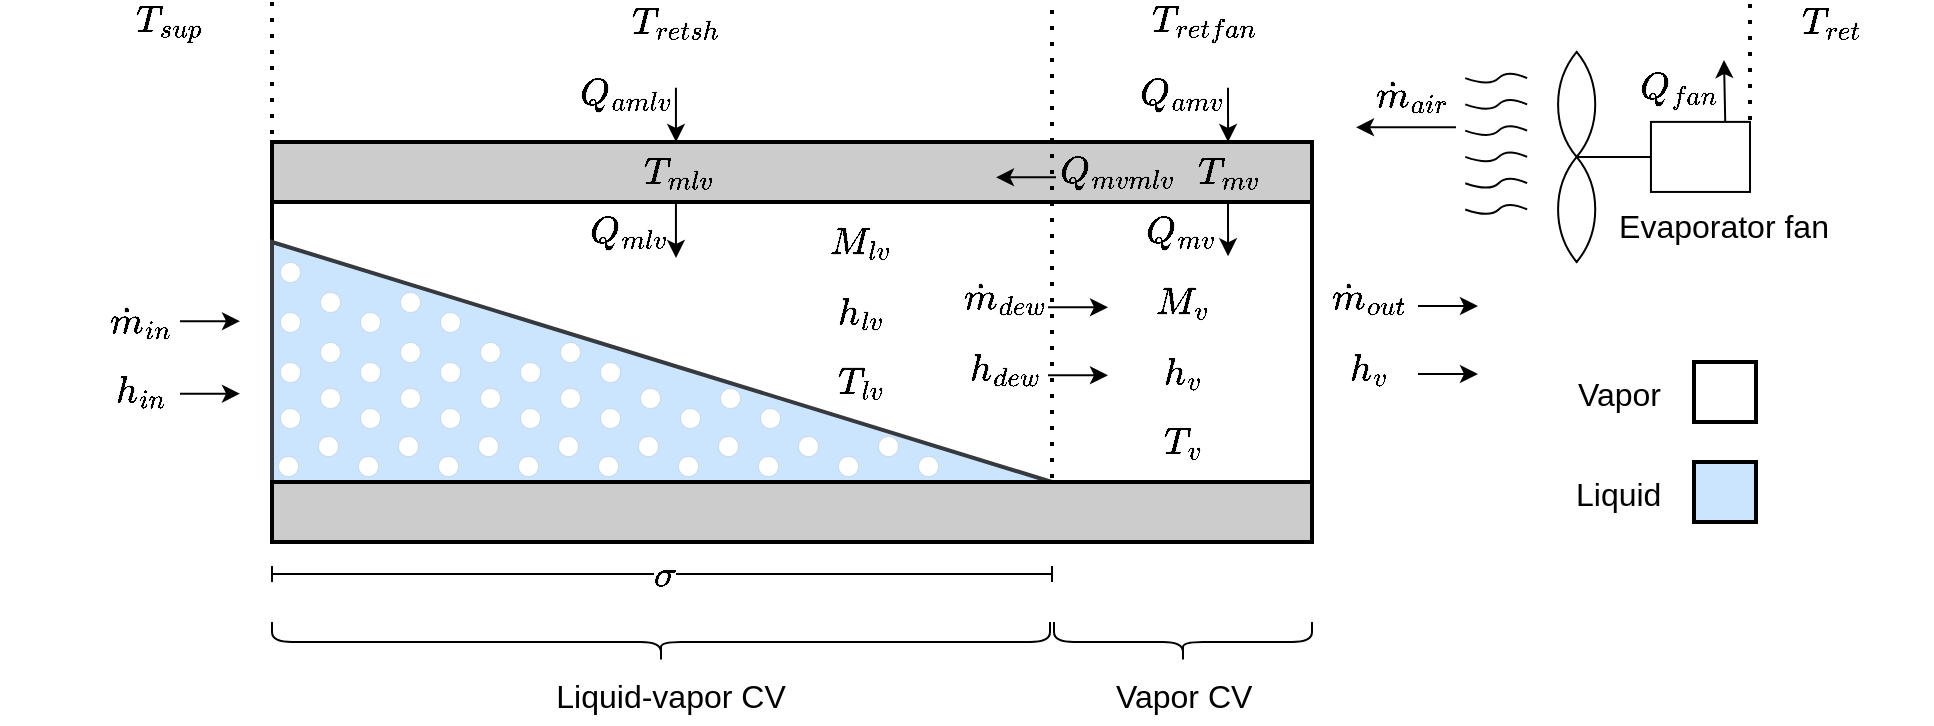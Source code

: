 <mxfile version="18.0.2" type="github">
  <diagram id="HV5IUnyf38F-UDLMWAZY" name="Page-1">
    <mxGraphModel dx="1732" dy="894" grid="1" gridSize="10" guides="1" tooltips="1" connect="1" arrows="1" fold="1" page="1" pageScale="1" pageWidth="827" pageHeight="1169" math="1" shadow="0">
      <root>
        <mxCell id="0" />
        <mxCell id="1" parent="0" />
        <mxCell id="5CEC3rfC49lvp4HKldiU-2" value="" style="rounded=0;whiteSpace=wrap;html=1;strokeWidth=2;" parent="1" vertex="1">
          <mxGeometry x="137" y="100" width="520" height="200" as="geometry" />
        </mxCell>
        <mxCell id="5CEC3rfC49lvp4HKldiU-14" value="" style="verticalLabelPosition=bottom;verticalAlign=top;html=1;shape=mxgraph.basic.orthogonal_triangle;strokeWidth=2;fillColor=#cce5ff;gradientDirection=south;strokeColor=#36393d;" parent="1" vertex="1">
          <mxGeometry x="137" y="150" width="390" height="120" as="geometry" />
        </mxCell>
        <mxCell id="5CEC3rfC49lvp4HKldiU-11" value="" style="ellipse;whiteSpace=wrap;html=1;aspect=fixed;strokeWidth=0;gradientDirection=south;" parent="1" vertex="1">
          <mxGeometry x="440" y="247" width="10" height="10" as="geometry" />
        </mxCell>
        <mxCell id="5CEC3rfC49lvp4HKldiU-12" value="" style="ellipse;whiteSpace=wrap;html=1;aspect=fixed;strokeWidth=0;gradientDirection=south;" parent="1" vertex="1">
          <mxGeometry x="460" y="257" width="10" height="10" as="geometry" />
        </mxCell>
        <mxCell id="5CEC3rfC49lvp4HKldiU-15" value="" style="ellipse;whiteSpace=wrap;html=1;aspect=fixed;strokeWidth=0;gradientDirection=south;" parent="1" vertex="1">
          <mxGeometry x="420" y="257" width="10" height="10" as="geometry" />
        </mxCell>
        <mxCell id="5CEC3rfC49lvp4HKldiU-16" value="" style="ellipse;whiteSpace=wrap;html=1;aspect=fixed;strokeWidth=0;gradientDirection=south;" parent="1" vertex="1">
          <mxGeometry x="400" y="247" width="10" height="10" as="geometry" />
        </mxCell>
        <mxCell id="5CEC3rfC49lvp4HKldiU-22" value="" style="ellipse;whiteSpace=wrap;html=1;aspect=fixed;strokeWidth=0;gradientDirection=south;" parent="1" vertex="1">
          <mxGeometry x="380" y="257" width="10" height="10" as="geometry" />
        </mxCell>
        <mxCell id="5CEC3rfC49lvp4HKldiU-23" value="" style="ellipse;whiteSpace=wrap;html=1;aspect=fixed;strokeWidth=0;gradientDirection=south;" parent="1" vertex="1">
          <mxGeometry x="320" y="247" width="10" height="10" as="geometry" />
        </mxCell>
        <mxCell id="5CEC3rfC49lvp4HKldiU-24" value="" style="ellipse;whiteSpace=wrap;html=1;aspect=fixed;strokeWidth=0;gradientDirection=south;" parent="1" vertex="1">
          <mxGeometry x="340" y="257" width="10" height="10" as="geometry" />
        </mxCell>
        <mxCell id="5CEC3rfC49lvp4HKldiU-25" value="" style="ellipse;whiteSpace=wrap;html=1;aspect=fixed;strokeWidth=0;gradientDirection=south;" parent="1" vertex="1">
          <mxGeometry x="360" y="247" width="10" height="10" as="geometry" />
        </mxCell>
        <mxCell id="5CEC3rfC49lvp4HKldiU-26" value="" style="ellipse;whiteSpace=wrap;html=1;aspect=fixed;strokeWidth=0;gradientDirection=south;" parent="1" vertex="1">
          <mxGeometry x="300" y="257" width="10" height="10" as="geometry" />
        </mxCell>
        <mxCell id="5CEC3rfC49lvp4HKldiU-27" value="" style="ellipse;whiteSpace=wrap;html=1;aspect=fixed;strokeWidth=0;gradientDirection=south;" parent="1" vertex="1">
          <mxGeometry x="280" y="247" width="10" height="10" as="geometry" />
        </mxCell>
        <mxCell id="5CEC3rfC49lvp4HKldiU-28" value="" style="ellipse;whiteSpace=wrap;html=1;aspect=fixed;strokeWidth=0;gradientDirection=south;" parent="1" vertex="1">
          <mxGeometry x="260" y="257" width="10" height="10" as="geometry" />
        </mxCell>
        <mxCell id="5CEC3rfC49lvp4HKldiU-29" value="" style="ellipse;whiteSpace=wrap;html=1;aspect=fixed;strokeWidth=0;gradientDirection=south;" parent="1" vertex="1">
          <mxGeometry x="200" y="247" width="10" height="10" as="geometry" />
        </mxCell>
        <mxCell id="5CEC3rfC49lvp4HKldiU-30" value="" style="ellipse;whiteSpace=wrap;html=1;aspect=fixed;strokeWidth=0;gradientDirection=south;" parent="1" vertex="1">
          <mxGeometry x="220" y="257" width="10" height="10" as="geometry" />
        </mxCell>
        <mxCell id="5CEC3rfC49lvp4HKldiU-31" value="" style="ellipse;whiteSpace=wrap;html=1;aspect=fixed;strokeWidth=0;gradientDirection=south;" parent="1" vertex="1">
          <mxGeometry x="240" y="247" width="10" height="10" as="geometry" />
        </mxCell>
        <mxCell id="5CEC3rfC49lvp4HKldiU-32" value="" style="ellipse;whiteSpace=wrap;html=1;aspect=fixed;strokeWidth=0;gradientDirection=south;" parent="1" vertex="1">
          <mxGeometry x="180" y="257" width="10" height="10" as="geometry" />
        </mxCell>
        <mxCell id="5CEC3rfC49lvp4HKldiU-33" value="" style="ellipse;whiteSpace=wrap;html=1;aspect=fixed;strokeWidth=0;gradientDirection=south;" parent="1" vertex="1">
          <mxGeometry x="160" y="247" width="10" height="10" as="geometry" />
        </mxCell>
        <mxCell id="5CEC3rfC49lvp4HKldiU-34" value="" style="ellipse;whiteSpace=wrap;html=1;aspect=fixed;strokeWidth=0;gradientDirection=south;" parent="1" vertex="1">
          <mxGeometry x="140" y="257" width="10" height="10" as="geometry" />
        </mxCell>
        <mxCell id="5CEC3rfC49lvp4HKldiU-113" value="" style="ellipse;whiteSpace=wrap;html=1;aspect=fixed;strokeWidth=0;gradientDirection=south;" parent="1" vertex="1">
          <mxGeometry x="381" y="233" width="10" height="10" as="geometry" />
        </mxCell>
        <mxCell id="5CEC3rfC49lvp4HKldiU-114" value="" style="ellipse;whiteSpace=wrap;html=1;aspect=fixed;strokeWidth=0;gradientDirection=south;" parent="1" vertex="1">
          <mxGeometry x="321" y="223" width="10" height="10" as="geometry" />
        </mxCell>
        <mxCell id="5CEC3rfC49lvp4HKldiU-115" value="" style="ellipse;whiteSpace=wrap;html=1;aspect=fixed;strokeWidth=0;gradientDirection=south;" parent="1" vertex="1">
          <mxGeometry x="341" y="233" width="10" height="10" as="geometry" />
        </mxCell>
        <mxCell id="5CEC3rfC49lvp4HKldiU-116" value="" style="ellipse;whiteSpace=wrap;html=1;aspect=fixed;strokeWidth=0;gradientDirection=south;" parent="1" vertex="1">
          <mxGeometry x="361" y="223" width="10" height="10" as="geometry" />
        </mxCell>
        <mxCell id="5CEC3rfC49lvp4HKldiU-117" value="" style="ellipse;whiteSpace=wrap;html=1;aspect=fixed;strokeWidth=0;gradientDirection=south;" parent="1" vertex="1">
          <mxGeometry x="301" y="233" width="10" height="10" as="geometry" />
        </mxCell>
        <mxCell id="5CEC3rfC49lvp4HKldiU-118" value="" style="ellipse;whiteSpace=wrap;html=1;aspect=fixed;strokeWidth=0;gradientDirection=south;" parent="1" vertex="1">
          <mxGeometry x="281" y="223" width="10" height="10" as="geometry" />
        </mxCell>
        <mxCell id="5CEC3rfC49lvp4HKldiU-119" value="" style="ellipse;whiteSpace=wrap;html=1;aspect=fixed;strokeWidth=0;gradientDirection=south;" parent="1" vertex="1">
          <mxGeometry x="261" y="233" width="10" height="10" as="geometry" />
        </mxCell>
        <mxCell id="5CEC3rfC49lvp4HKldiU-120" value="" style="ellipse;whiteSpace=wrap;html=1;aspect=fixed;strokeWidth=0;gradientDirection=south;" parent="1" vertex="1">
          <mxGeometry x="201" y="223" width="10" height="10" as="geometry" />
        </mxCell>
        <mxCell id="5CEC3rfC49lvp4HKldiU-121" value="" style="ellipse;whiteSpace=wrap;html=1;aspect=fixed;strokeWidth=0;gradientDirection=south;" parent="1" vertex="1">
          <mxGeometry x="221" y="233" width="10" height="10" as="geometry" />
        </mxCell>
        <mxCell id="5CEC3rfC49lvp4HKldiU-122" value="" style="ellipse;whiteSpace=wrap;html=1;aspect=fixed;strokeWidth=0;gradientDirection=south;" parent="1" vertex="1">
          <mxGeometry x="241" y="223" width="10" height="10" as="geometry" />
        </mxCell>
        <mxCell id="5CEC3rfC49lvp4HKldiU-123" value="" style="ellipse;whiteSpace=wrap;html=1;aspect=fixed;strokeWidth=0;gradientDirection=south;" parent="1" vertex="1">
          <mxGeometry x="181" y="233" width="10" height="10" as="geometry" />
        </mxCell>
        <mxCell id="5CEC3rfC49lvp4HKldiU-124" value="" style="ellipse;whiteSpace=wrap;html=1;aspect=fixed;strokeWidth=0;gradientDirection=south;" parent="1" vertex="1">
          <mxGeometry x="161" y="223" width="10" height="10" as="geometry" />
        </mxCell>
        <mxCell id="5CEC3rfC49lvp4HKldiU-125" value="" style="ellipse;whiteSpace=wrap;html=1;aspect=fixed;strokeWidth=0;gradientDirection=south;" parent="1" vertex="1">
          <mxGeometry x="141" y="233" width="10" height="10" as="geometry" />
        </mxCell>
        <mxCell id="5CEC3rfC49lvp4HKldiU-134" value="" style="ellipse;whiteSpace=wrap;html=1;aspect=fixed;strokeWidth=0;gradientDirection=south;" parent="1" vertex="1">
          <mxGeometry x="301" y="210" width="10" height="10" as="geometry" />
        </mxCell>
        <mxCell id="5CEC3rfC49lvp4HKldiU-135" value="" style="ellipse;whiteSpace=wrap;html=1;aspect=fixed;strokeWidth=0;gradientDirection=south;" parent="1" vertex="1">
          <mxGeometry x="281" y="200" width="10" height="10" as="geometry" />
        </mxCell>
        <mxCell id="5CEC3rfC49lvp4HKldiU-136" value="" style="ellipse;whiteSpace=wrap;html=1;aspect=fixed;strokeWidth=0;gradientDirection=south;" parent="1" vertex="1">
          <mxGeometry x="261" y="210" width="10" height="10" as="geometry" />
        </mxCell>
        <mxCell id="5CEC3rfC49lvp4HKldiU-137" value="" style="ellipse;whiteSpace=wrap;html=1;aspect=fixed;strokeWidth=0;gradientDirection=south;" parent="1" vertex="1">
          <mxGeometry x="201" y="200" width="10" height="10" as="geometry" />
        </mxCell>
        <mxCell id="5CEC3rfC49lvp4HKldiU-138" value="" style="ellipse;whiteSpace=wrap;html=1;aspect=fixed;strokeWidth=0;gradientDirection=south;" parent="1" vertex="1">
          <mxGeometry x="221" y="210" width="10" height="10" as="geometry" />
        </mxCell>
        <mxCell id="5CEC3rfC49lvp4HKldiU-139" value="" style="ellipse;whiteSpace=wrap;html=1;aspect=fixed;strokeWidth=0;gradientDirection=south;" parent="1" vertex="1">
          <mxGeometry x="241" y="200" width="10" height="10" as="geometry" />
        </mxCell>
        <mxCell id="5CEC3rfC49lvp4HKldiU-140" value="" style="ellipse;whiteSpace=wrap;html=1;aspect=fixed;strokeWidth=0;gradientDirection=south;" parent="1" vertex="1">
          <mxGeometry x="181" y="210" width="10" height="10" as="geometry" />
        </mxCell>
        <mxCell id="5CEC3rfC49lvp4HKldiU-141" value="" style="ellipse;whiteSpace=wrap;html=1;aspect=fixed;strokeWidth=0;gradientDirection=south;" parent="1" vertex="1">
          <mxGeometry x="161" y="200" width="10" height="10" as="geometry" />
        </mxCell>
        <mxCell id="5CEC3rfC49lvp4HKldiU-142" value="" style="ellipse;whiteSpace=wrap;html=1;aspect=fixed;strokeWidth=0;gradientDirection=south;" parent="1" vertex="1">
          <mxGeometry x="141" y="210" width="10" height="10" as="geometry" />
        </mxCell>
        <mxCell id="5CEC3rfC49lvp4HKldiU-154" value="" style="ellipse;whiteSpace=wrap;html=1;aspect=fixed;strokeWidth=0;gradientDirection=south;" parent="1" vertex="1">
          <mxGeometry x="201" y="175" width="10" height="10" as="geometry" />
        </mxCell>
        <mxCell id="5CEC3rfC49lvp4HKldiU-155" value="" style="ellipse;whiteSpace=wrap;html=1;aspect=fixed;strokeWidth=0;gradientDirection=south;" parent="1" vertex="1">
          <mxGeometry x="221" y="185" width="10" height="10" as="geometry" />
        </mxCell>
        <mxCell id="5CEC3rfC49lvp4HKldiU-157" value="" style="ellipse;whiteSpace=wrap;html=1;aspect=fixed;strokeWidth=0;gradientDirection=south;" parent="1" vertex="1">
          <mxGeometry x="181" y="185" width="10" height="10" as="geometry" />
        </mxCell>
        <mxCell id="5CEC3rfC49lvp4HKldiU-158" value="" style="ellipse;whiteSpace=wrap;html=1;aspect=fixed;strokeWidth=0;gradientDirection=south;" parent="1" vertex="1">
          <mxGeometry x="161" y="175" width="10" height="10" as="geometry" />
        </mxCell>
        <mxCell id="5CEC3rfC49lvp4HKldiU-159" value="" style="ellipse;whiteSpace=wrap;html=1;aspect=fixed;strokeWidth=0;gradientDirection=south;" parent="1" vertex="1">
          <mxGeometry x="141" y="185" width="10" height="10" as="geometry" />
        </mxCell>
        <mxCell id="5CEC3rfC49lvp4HKldiU-177" value="" style="rounded=0;whiteSpace=wrap;html=1;fillColor=#CCCCCC;strokeColor=#000000;gradientDirection=south;strokeWidth=2;" parent="1" vertex="1">
          <mxGeometry x="137" y="100" width="520" height="30" as="geometry" />
        </mxCell>
        <mxCell id="5CEC3rfC49lvp4HKldiU-176" value="" style="ellipse;whiteSpace=wrap;html=1;aspect=fixed;strokeWidth=0;gradientDirection=south;" parent="1" vertex="1">
          <mxGeometry x="141" y="160" width="10" height="10" as="geometry" />
        </mxCell>
        <mxCell id="5CEC3rfC49lvp4HKldiU-181" value="&lt;div style=&quot;font-size: 16px&quot;&gt;&lt;font style=&quot;font-size: 16px&quot;&gt;$$\dot{m}_{in} $$&lt;/font&gt;&lt;/div&gt;&lt;div style=&quot;font-size: 16px&quot;&gt;&lt;div&gt;&lt;font style=&quot;font-size: 16px&quot;&gt;$$h_{in} $$&lt;/font&gt;&lt;/div&gt;&lt;/div&gt;" style="text;html=1;align=center;verticalAlign=middle;resizable=0;points=[];autosize=1;strokeColor=none;fillColor=none;fontSize=14;fontFamily=Helvetica;" parent="1" vertex="1">
          <mxGeometry x="1" y="187" width="140" height="40" as="geometry" />
        </mxCell>
        <mxCell id="5CEC3rfC49lvp4HKldiU-183" value="" style="endArrow=classic;html=1;rounded=0;fontFamily=Helvetica;fontSize=14;" parent="1" edge="1">
          <mxGeometry width="50" height="50" relative="1" as="geometry">
            <mxPoint x="91" y="189.58" as="sourcePoint" />
            <mxPoint x="121" y="189.58" as="targetPoint" />
          </mxGeometry>
        </mxCell>
        <mxCell id="5CEC3rfC49lvp4HKldiU-186" value="" style="endArrow=classic;html=1;rounded=0;fontFamily=Helvetica;fontSize=14;" parent="1" edge="1">
          <mxGeometry width="50" height="50" relative="1" as="geometry">
            <mxPoint x="91" y="225.83" as="sourcePoint" />
            <mxPoint x="121.0" y="225.83" as="targetPoint" />
          </mxGeometry>
        </mxCell>
        <mxCell id="5CEC3rfC49lvp4HKldiU-6" value="" style="endArrow=none;dashed=1;html=1;dashPattern=1 3;strokeWidth=2;rounded=0;exitX=0.75;exitY=1;exitDx=0;exitDy=0;" parent="1" source="5CEC3rfC49lvp4HKldiU-4" edge="1">
          <mxGeometry width="50" height="50" relative="1" as="geometry">
            <mxPoint x="647" y="400" as="sourcePoint" />
            <mxPoint x="527" y="30" as="targetPoint" />
          </mxGeometry>
        </mxCell>
        <mxCell id="5CEC3rfC49lvp4HKldiU-188" value="" style="endArrow=baseDash;startArrow=baseDash;html=1;rounded=0;fontFamily=Helvetica;fontSize=12;strokeWidth=1;startFill=0;endFill=0;" parent="1" edge="1">
          <mxGeometry width="50" height="50" relative="1" as="geometry">
            <mxPoint x="137" y="316" as="sourcePoint" />
            <mxPoint x="527" y="316" as="targetPoint" />
          </mxGeometry>
        </mxCell>
        <mxCell id="5CEC3rfC49lvp4HKldiU-189" value="&lt;div style=&quot;font-size: 16px;&quot;&gt;$$\sigma$$&lt;/div&gt;" style="edgeLabel;html=1;align=center;verticalAlign=middle;resizable=0;points=[];fontSize=16;fontFamily=Helvetica;" parent="5CEC3rfC49lvp4HKldiU-188" vertex="1" connectable="0">
          <mxGeometry x="-0.14" y="-4" relative="1" as="geometry">
            <mxPoint x="28" y="-4" as="offset" />
          </mxGeometry>
        </mxCell>
        <mxCell id="5CEC3rfC49lvp4HKldiU-190" value="Liquid-vapor CV" style="text;html=1;align=center;verticalAlign=middle;resizable=0;points=[];autosize=1;strokeColor=none;fillColor=none;fontSize=16;fontFamily=Helvetica;" parent="1" vertex="1">
          <mxGeometry x="271" y="367" width="130" height="20" as="geometry" />
        </mxCell>
        <mxCell id="5CEC3rfC49lvp4HKldiU-191" value="" style="endArrow=classic;html=1;rounded=0;fontFamily=Helvetica;fontSize=14;" parent="1" edge="1">
          <mxGeometry width="50" height="50" relative="1" as="geometry">
            <mxPoint x="127" y="199.58" as="sourcePoint" />
            <mxPoint x="127.0" y="199.58" as="targetPoint" />
          </mxGeometry>
        </mxCell>
        <mxCell id="5CEC3rfC49lvp4HKldiU-192" value="Vapor CV" style="text;whiteSpace=wrap;html=1;fontSize=16;fontFamily=Helvetica;" parent="1" vertex="1">
          <mxGeometry x="557" y="361" width="140" height="30" as="geometry" />
        </mxCell>
        <mxCell id="5CEC3rfC49lvp4HKldiU-195" value="" style="shape=curlyBracket;whiteSpace=wrap;html=1;rounded=1;fontFamily=Helvetica;fontSize=16;strokeColor=#000000;strokeWidth=1;fillColor=#000000;gradientColor=none;gradientDirection=south;direction=north;size=0.5;" parent="1" vertex="1">
          <mxGeometry x="528" y="340" width="129" height="20" as="geometry" />
        </mxCell>
        <mxCell id="5CEC3rfC49lvp4HKldiU-205" value="&lt;div style=&quot;font-size: 16px&quot;&gt;&lt;font style=&quot;font-size: 16px&quot;&gt;$$\dot{m}_{out} $$&lt;/font&gt;&lt;/div&gt;&lt;div style=&quot;font-size: 16px&quot;&gt;&lt;div&gt;&lt;font style=&quot;font-size: 16px&quot;&gt;$$h_{v} $$&lt;/font&gt;&lt;/div&gt;&lt;div&gt;&lt;font style=&quot;font-size: 16px&quot;&gt;&lt;br&gt;&lt;/font&gt;&lt;br&gt;&lt;/div&gt;&lt;/div&gt;" style="text;html=1;align=center;verticalAlign=middle;resizable=0;points=[];autosize=1;strokeColor=none;fillColor=none;fontSize=14;fontFamily=Helvetica;" parent="1" vertex="1">
          <mxGeometry x="610" y="180" width="150" height="70" as="geometry" />
        </mxCell>
        <mxCell id="5CEC3rfC49lvp4HKldiU-207" value="$$T_{mlv}$$" style="text;html=1;align=center;verticalAlign=middle;resizable=0;points=[];autosize=1;fontSize=16;fontFamily=Helvetica;fontColor=#000000;" parent="1" vertex="1">
          <mxGeometry x="285" y="105" width="110" height="20" as="geometry" />
        </mxCell>
        <mxCell id="5CEC3rfC49lvp4HKldiU-209" value="&lt;div&gt;$$T_{mv}$$&lt;/div&gt;" style="text;html=1;align=center;verticalAlign=middle;resizable=0;points=[];autosize=1;fontSize=16;fontFamily=Helvetica;fontColor=#000000;" parent="1" vertex="1">
          <mxGeometry x="565" y="105" width="100" height="20" as="geometry" />
        </mxCell>
        <mxCell id="5CEC3rfC49lvp4HKldiU-211" value="$$Q_{mvmlv} $$ " style="text;html=1;align=center;verticalAlign=middle;resizable=0;points=[];autosize=1;strokeColor=none;fillColor=none;fontSize=16;fontFamily=Helvetica;fontColor=#000000;" parent="1" vertex="1">
          <mxGeometry x="494" y="105" width="130" height="20" as="geometry" />
        </mxCell>
        <mxCell id="5CEC3rfC49lvp4HKldiU-212" value="" style="endArrow=classic;html=1;rounded=0;fontFamily=Helvetica;fontSize=14;" parent="1" edge="1">
          <mxGeometry width="50" height="50" relative="1" as="geometry">
            <mxPoint x="529.0" y="117.66" as="sourcePoint" />
            <mxPoint x="499" y="117.66" as="targetPoint" />
          </mxGeometry>
        </mxCell>
        <mxCell id="5CEC3rfC49lvp4HKldiU-213" value="&lt;div&gt;$$T_{retfan}$$&lt;/div&gt;" style="text;html=1;align=center;verticalAlign=middle;resizable=0;points=[];autosize=1;fontSize=16;fontFamily=Helvetica;fontColor=#000000;" parent="1" vertex="1">
          <mxGeometry x="543" y="30" width="120" height="20" as="geometry" />
        </mxCell>
        <mxCell id="5CEC3rfC49lvp4HKldiU-217" value="&lt;div&gt;$$T_{retsh}$$&lt;/div&gt;" style="text;html=1;align=center;verticalAlign=middle;resizable=0;points=[];autosize=1;fontSize=16;fontFamily=Helvetica;fontColor=#000000;" parent="1" vertex="1">
          <mxGeometry x="279" y="30" width="120" height="20" as="geometry" />
        </mxCell>
        <mxCell id="5CEC3rfC49lvp4HKldiU-219" value="$$Q_{amv} $$ " style="text;html=1;align=center;verticalAlign=middle;resizable=0;points=[];autosize=1;strokeColor=none;fillColor=none;fontSize=16;fontFamily=Helvetica;fontColor=#000000;" parent="1" vertex="1">
          <mxGeometry x="532" y="66" width="120" height="20" as="geometry" />
        </mxCell>
        <mxCell id="5CEC3rfC49lvp4HKldiU-223" value="" style="endArrow=classic;html=1;rounded=0;fontFamily=Helvetica;fontSize=14;exitX=0.508;exitY=1.142;exitDx=0;exitDy=0;exitPerimeter=0;" parent="1" edge="1">
          <mxGeometry width="50" height="50" relative="1" as="geometry">
            <mxPoint x="615" y="72.84" as="sourcePoint" />
            <mxPoint x="615.04" y="100" as="targetPoint" />
          </mxGeometry>
        </mxCell>
        <mxCell id="5CEC3rfC49lvp4HKldiU-229" value="$$Q_{mv} $$ " style="text;html=1;align=center;verticalAlign=middle;resizable=0;points=[];autosize=1;strokeColor=none;fillColor=none;fontSize=16;fontFamily=Helvetica;fontColor=#000000;" parent="1" vertex="1">
          <mxGeometry x="536" y="135" width="110" height="20" as="geometry" />
        </mxCell>
        <mxCell id="5CEC3rfC49lvp4HKldiU-230" value="" style="endArrow=classic;html=1;rounded=0;fontFamily=Helvetica;fontSize=14;exitX=0.508;exitY=1.142;exitDx=0;exitDy=0;exitPerimeter=0;" parent="1" edge="1">
          <mxGeometry width="50" height="50" relative="1" as="geometry">
            <mxPoint x="615" y="130.0" as="sourcePoint" />
            <mxPoint x="615.04" y="157.16" as="targetPoint" />
          </mxGeometry>
        </mxCell>
        <mxCell id="5CEC3rfC49lvp4HKldiU-231" value="$$Q_{amlv} $$ " style="text;html=1;align=center;verticalAlign=middle;resizable=0;points=[];autosize=1;strokeColor=none;fillColor=none;fontSize=16;fontFamily=Helvetica;fontColor=#000000;" parent="1" vertex="1">
          <mxGeometry x="254" y="66" width="120" height="20" as="geometry" />
        </mxCell>
        <mxCell id="5CEC3rfC49lvp4HKldiU-232" value="" style="endArrow=classic;html=1;rounded=0;fontFamily=Helvetica;fontSize=14;exitX=0.508;exitY=1.142;exitDx=0;exitDy=0;exitPerimeter=0;" parent="1" edge="1">
          <mxGeometry width="50" height="50" relative="1" as="geometry">
            <mxPoint x="338.96" y="72.84" as="sourcePoint" />
            <mxPoint x="339" y="100" as="targetPoint" />
          </mxGeometry>
        </mxCell>
        <mxCell id="5CEC3rfC49lvp4HKldiU-233" value="$$Q_{mlv} $$ " style="text;html=1;align=center;verticalAlign=middle;resizable=0;points=[];autosize=1;strokeColor=none;fillColor=none;fontSize=16;fontFamily=Helvetica;fontColor=#000000;" parent="1" vertex="1">
          <mxGeometry x="260" y="135" width="110" height="20" as="geometry" />
        </mxCell>
        <mxCell id="5CEC3rfC49lvp4HKldiU-234" value="" style="endArrow=classic;html=1;rounded=0;fontFamily=Helvetica;fontSize=14;exitX=0.508;exitY=1.142;exitDx=0;exitDy=0;exitPerimeter=0;" parent="1" edge="1">
          <mxGeometry width="50" height="50" relative="1" as="geometry">
            <mxPoint x="338.96" y="130.84" as="sourcePoint" />
            <mxPoint x="339" y="158" as="targetPoint" />
          </mxGeometry>
        </mxCell>
        <mxCell id="5CEC3rfC49lvp4HKldiU-237" value="&lt;div style=&quot;font-size: 16px&quot;&gt;&lt;font style=&quot;font-size: 16px&quot;&gt;$$\dot{m}_{dew} $$&lt;/font&gt;&lt;/div&gt;&lt;div style=&quot;font-size: 16px&quot;&gt;&lt;div&gt;&lt;font style=&quot;font-size: 16px&quot;&gt;$$h_{dew} $$&lt;/font&gt;&lt;/div&gt;&lt;div&gt;&lt;font style=&quot;font-size: 16px&quot;&gt;&lt;br&gt;&lt;/font&gt;&lt;br&gt;&lt;/div&gt;&lt;/div&gt;" style="text;html=1;align=center;verticalAlign=middle;resizable=0;points=[];autosize=1;strokeColor=none;fillColor=none;fontSize=14;fontFamily=Helvetica;" parent="1" vertex="1">
          <mxGeometry x="423" y="180" width="160" height="70" as="geometry" />
        </mxCell>
        <mxCell id="5CEC3rfC49lvp4HKldiU-238" value="&lt;div&gt;$$M_{lv}$$&lt;/div&gt;&lt;div&gt;$$h_{lv}$$&lt;/div&gt;&lt;div&gt;$$T_{lv}$$&lt;/div&gt;" style="text;html=1;align=center;verticalAlign=middle;resizable=0;points=[];autosize=1;fontSize=16;fontFamily=Helvetica;fontColor=#000000;" parent="1" vertex="1">
          <mxGeometry x="381" y="155" width="100" height="60" as="geometry" />
        </mxCell>
        <mxCell id="5CEC3rfC49lvp4HKldiU-239" value="&lt;div&gt;$$M_{v}$$&lt;/div&gt;&lt;div&gt;$$h_{v}$$&lt;/div&gt;&lt;div&gt;$$T_{v}$$&lt;/div&gt;" style="text;html=1;align=center;verticalAlign=middle;resizable=0;points=[];autosize=1;fontSize=16;fontFamily=Helvetica;fontColor=#000000;" parent="1" vertex="1">
          <mxGeometry x="547" y="185" width="90" height="60" as="geometry" />
        </mxCell>
        <mxCell id="5CEC3rfC49lvp4HKldiU-240" value="" style="rounded=0;whiteSpace=wrap;html=1;fillColor=#CCE5FF;strokeColor=#000000;gradientDirection=south;strokeWidth=2;" parent="1" vertex="1">
          <mxGeometry x="848" y="260" width="31" height="30" as="geometry" />
        </mxCell>
        <mxCell id="5CEC3rfC49lvp4HKldiU-242" value="" style="rounded=0;whiteSpace=wrap;html=1;fillColor=#FFFFFF;strokeColor=#000000;gradientDirection=south;strokeWidth=2;" parent="1" vertex="1">
          <mxGeometry x="848" y="210" width="31" height="30" as="geometry" />
        </mxCell>
        <mxCell id="5CEC3rfC49lvp4HKldiU-244" value="Vapor" style="text;whiteSpace=wrap;html=1;fontSize=16;fontFamily=Helvetica;" parent="1" vertex="1">
          <mxGeometry x="788" y="210" width="49" height="30" as="geometry" />
        </mxCell>
        <mxCell id="5CEC3rfC49lvp4HKldiU-245" value="Liquid" style="text;whiteSpace=wrap;html=1;fontSize=16;fontFamily=Helvetica;" parent="1" vertex="1">
          <mxGeometry x="787" y="260" width="50" height="30" as="geometry" />
        </mxCell>
        <mxCell id="5CEC3rfC49lvp4HKldiU-4" value="" style="rounded=0;whiteSpace=wrap;html=1;fillColor=#CCCCCC;strokeColor=#000000;gradientDirection=south;strokeWidth=2;" parent="1" vertex="1">
          <mxGeometry x="137" y="270" width="520" height="30" as="geometry" />
        </mxCell>
        <mxCell id="5CEC3rfC49lvp4HKldiU-194" value="" style="shape=curlyBracket;whiteSpace=wrap;html=1;rounded=1;fontFamily=Helvetica;fontSize=16;strokeColor=#000000;strokeWidth=1;fillColor=#000000;gradientColor=none;gradientDirection=south;direction=north;size=0.5;" parent="1" vertex="1">
          <mxGeometry x="137" y="340" width="389" height="20" as="geometry" />
        </mxCell>
        <mxCell id="YIZ8vSinqz5e-7mkU95c-2" value="" style="group" parent="1" vertex="1" connectable="0">
          <mxGeometry x="525.0" y="182.66" width="30" height="34" as="geometry" />
        </mxCell>
        <mxCell id="5CEC3rfC49lvp4HKldiU-235" value="" style="endArrow=classic;html=1;rounded=0;fontFamily=Helvetica;fontSize=14;" parent="YIZ8vSinqz5e-7mkU95c-2" edge="1">
          <mxGeometry width="50" height="50" relative="1" as="geometry">
            <mxPoint as="sourcePoint" />
            <mxPoint x="30" as="targetPoint" />
          </mxGeometry>
        </mxCell>
        <mxCell id="5CEC3rfC49lvp4HKldiU-236" value="" style="endArrow=classic;html=1;rounded=0;fontFamily=Helvetica;fontSize=14;" parent="YIZ8vSinqz5e-7mkU95c-2" edge="1">
          <mxGeometry width="50" height="50" relative="1" as="geometry">
            <mxPoint y="34" as="sourcePoint" />
            <mxPoint x="30" y="34" as="targetPoint" />
          </mxGeometry>
        </mxCell>
        <mxCell id="YIZ8vSinqz5e-7mkU95c-3" value="" style="group" parent="1" vertex="1" connectable="0">
          <mxGeometry x="710.0" y="182.0" width="30" height="34" as="geometry" />
        </mxCell>
        <mxCell id="YIZ8vSinqz5e-7mkU95c-4" value="" style="endArrow=classic;html=1;rounded=0;fontFamily=Helvetica;fontSize=14;" parent="YIZ8vSinqz5e-7mkU95c-3" edge="1">
          <mxGeometry width="50" height="50" relative="1" as="geometry">
            <mxPoint as="sourcePoint" />
            <mxPoint x="30" as="targetPoint" />
          </mxGeometry>
        </mxCell>
        <mxCell id="YIZ8vSinqz5e-7mkU95c-5" value="" style="endArrow=classic;html=1;rounded=0;fontFamily=Helvetica;fontSize=14;" parent="YIZ8vSinqz5e-7mkU95c-3" edge="1">
          <mxGeometry width="50" height="50" relative="1" as="geometry">
            <mxPoint y="34" as="sourcePoint" />
            <mxPoint x="30" y="34" as="targetPoint" />
          </mxGeometry>
        </mxCell>
        <mxCell id="YIZ8vSinqz5e-7mkU95c-8" value="" style="endArrow=none;dashed=1;html=1;dashPattern=1 3;strokeWidth=2;rounded=0;entryX=0;entryY=0;entryDx=0;entryDy=0;" parent="1" target="5CEC3rfC49lvp4HKldiU-177" edge="1">
          <mxGeometry width="50" height="50" relative="1" as="geometry">
            <mxPoint x="137" y="30" as="sourcePoint" />
            <mxPoint x="117" y="100" as="targetPoint" />
          </mxGeometry>
        </mxCell>
        <mxCell id="YIZ8vSinqz5e-7mkU95c-10" value="&lt;div&gt;$$T_{sup}$$&lt;/div&gt;" style="text;html=1;align=center;verticalAlign=middle;resizable=0;points=[];autosize=1;fontSize=16;fontFamily=Helvetica;fontColor=#000000;" parent="1" vertex="1">
          <mxGeometry x="30" y="30" width="110" height="20" as="geometry" />
        </mxCell>
        <mxCell id="YIZ8vSinqz5e-7mkU95c-11" value="&lt;div&gt;$$T_{ret}$$&lt;/div&gt;" style="text;html=1;align=center;verticalAlign=middle;resizable=0;points=[];autosize=1;fontSize=16;fontFamily=Helvetica;fontColor=#000000;" parent="1" vertex="1">
          <mxGeometry x="867" y="30" width="100" height="20" as="geometry" />
        </mxCell>
        <mxCell id="YIZ8vSinqz5e-7mkU95c-12" value="" style="group" parent="1" vertex="1" connectable="0">
          <mxGeometry x="637" y="54.927" width="279" height="105.069" as="geometry" />
        </mxCell>
        <mxCell id="5CEC3rfC49lvp4HKldiU-214" value="" style="endArrow=classic;html=1;rounded=0;fontFamily=Helvetica;fontSize=14;" parent="YIZ8vSinqz5e-7mkU95c-12" edge="1">
          <mxGeometry width="50" height="50" relative="1" as="geometry">
            <mxPoint x="92" y="37.733" as="sourcePoint" />
            <mxPoint x="42" y="37.733" as="targetPoint" />
          </mxGeometry>
        </mxCell>
        <mxCell id="5CEC3rfC49lvp4HKldiU-216" value="&lt;div&gt;&lt;font style=&quot;font-size: 16px&quot;&gt;$$\dot{m}_{air} $$&lt;/font&gt;&lt;/div&gt;" style="text;html=1;align=center;verticalAlign=middle;resizable=0;points=[];autosize=1;strokeColor=none;fillColor=none;fontSize=14;fontFamily=Helvetica;" parent="YIZ8vSinqz5e-7mkU95c-12" vertex="1">
          <mxGeometry y="11.733" width="140" height="20" as="geometry" />
        </mxCell>
        <mxCell id="5CEC3rfC49lvp4HKldiU-270" value="" style="group" parent="YIZ8vSinqz5e-7mkU95c-12" vertex="1" connectable="0">
          <mxGeometry x="109" width="170" height="105.069" as="geometry" />
        </mxCell>
        <mxCell id="5CEC3rfC49lvp4HKldiU-247" value="" style="whiteSpace=wrap;html=1;shape=mxgraph.basic.pointed_oval;" parent="5CEC3rfC49lvp4HKldiU-270" vertex="1">
          <mxGeometry x="30.952" width="24.762" height="52.535" as="geometry" />
        </mxCell>
        <mxCell id="5CEC3rfC49lvp4HKldiU-248" value="" style="whiteSpace=wrap;html=1;shape=mxgraph.basic.pointed_oval;" parent="5CEC3rfC49lvp4HKldiU-270" vertex="1">
          <mxGeometry x="30.952" y="52.535" width="24.762" height="52.535" as="geometry" />
        </mxCell>
        <mxCell id="5CEC3rfC49lvp4HKldiU-249" value="" style="endArrow=none;html=1;rounded=0;entryX=0.5;entryY=0;entryDx=0;entryDy=0;entryPerimeter=0;" parent="5CEC3rfC49lvp4HKldiU-270" target="5CEC3rfC49lvp4HKldiU-248" edge="1">
          <mxGeometry width="50" height="50" relative="1" as="geometry">
            <mxPoint x="80.476" y="52.535" as="sourcePoint" />
            <mxPoint x="27.238" y="49.032" as="targetPoint" />
          </mxGeometry>
        </mxCell>
        <mxCell id="5CEC3rfC49lvp4HKldiU-250" value="" style="rounded=0;whiteSpace=wrap;html=1;" parent="5CEC3rfC49lvp4HKldiU-270" vertex="1">
          <mxGeometry x="80.476" y="35.023" width="49.524" height="35.023" as="geometry" />
        </mxCell>
        <mxCell id="5CEC3rfC49lvp4HKldiU-252" value="" style="curved=1;endArrow=none;html=1;rounded=0;anchorPointDirection=1;endFill=0;" parent="5CEC3rfC49lvp4HKldiU-270" edge="1">
          <mxGeometry width="50" height="50" relative="1" as="geometry">
            <mxPoint x="-12.381" y="13.134" as="sourcePoint" />
            <mxPoint x="18.571" y="13.134" as="targetPoint" />
            <Array as="points">
              <mxPoint y="17.512" />
              <mxPoint x="8.667" y="8.756" />
            </Array>
          </mxGeometry>
        </mxCell>
        <mxCell id="5CEC3rfC49lvp4HKldiU-253" value="" style="curved=1;endArrow=none;html=1;rounded=0;anchorPointDirection=1;endFill=0;" parent="5CEC3rfC49lvp4HKldiU-270" edge="1">
          <mxGeometry width="50" height="50" relative="1" as="geometry">
            <mxPoint x="-12.381" y="26.267" as="sourcePoint" />
            <mxPoint x="18.571" y="26.267" as="targetPoint" />
            <Array as="points">
              <mxPoint y="30.645" />
              <mxPoint x="8.667" y="21.889" />
            </Array>
          </mxGeometry>
        </mxCell>
        <mxCell id="5CEC3rfC49lvp4HKldiU-254" value="" style="curved=1;endArrow=none;html=1;rounded=0;anchorPointDirection=1;endFill=0;" parent="5CEC3rfC49lvp4HKldiU-270" edge="1">
          <mxGeometry width="50" height="50" relative="1" as="geometry">
            <mxPoint x="-12.381" y="39.401" as="sourcePoint" />
            <mxPoint x="18.571" y="39.401" as="targetPoint" />
            <Array as="points">
              <mxPoint y="43.779" />
              <mxPoint x="8.667" y="35.023" />
            </Array>
          </mxGeometry>
        </mxCell>
        <mxCell id="5CEC3rfC49lvp4HKldiU-255" value="" style="curved=1;endArrow=none;html=1;rounded=0;anchorPointDirection=1;endFill=0;" parent="5CEC3rfC49lvp4HKldiU-270" edge="1">
          <mxGeometry width="50" height="50" relative="1" as="geometry">
            <mxPoint x="-12.381" y="52.535" as="sourcePoint" />
            <mxPoint x="18.571" y="52.535" as="targetPoint" />
            <Array as="points">
              <mxPoint y="56.912" />
              <mxPoint x="8.667" y="48.157" />
            </Array>
          </mxGeometry>
        </mxCell>
        <mxCell id="5CEC3rfC49lvp4HKldiU-256" value="" style="curved=1;endArrow=none;html=1;rounded=0;anchorPointDirection=1;endFill=0;" parent="5CEC3rfC49lvp4HKldiU-270" edge="1">
          <mxGeometry width="50" height="50" relative="1" as="geometry">
            <mxPoint x="-12.381" y="65.668" as="sourcePoint" />
            <mxPoint x="18.571" y="65.668" as="targetPoint" />
            <Array as="points">
              <mxPoint y="70.046" />
              <mxPoint x="8.667" y="61.29" />
            </Array>
          </mxGeometry>
        </mxCell>
        <mxCell id="5CEC3rfC49lvp4HKldiU-257" value="" style="curved=1;endArrow=none;html=1;rounded=0;anchorPointDirection=1;endFill=0;" parent="5CEC3rfC49lvp4HKldiU-270" edge="1">
          <mxGeometry width="50" height="50" relative="1" as="geometry">
            <mxPoint x="-12.381" y="78.802" as="sourcePoint" />
            <mxPoint x="18.571" y="78.802" as="targetPoint" />
            <Array as="points">
              <mxPoint y="83.18" />
              <mxPoint x="8.667" y="74.424" />
            </Array>
          </mxGeometry>
        </mxCell>
        <mxCell id="5CEC3rfC49lvp4HKldiU-251" value="&lt;font style=&quot;font-size: 16px&quot;&gt;Evaporator fan&lt;/font&gt;" style="text;html=1;strokeColor=none;fillColor=none;align=center;verticalAlign=middle;whiteSpace=wrap;rounded=0;" parent="5CEC3rfC49lvp4HKldiU-270" vertex="1">
          <mxGeometry x="54.71" y="73.54" width="124" height="27.53" as="geometry" />
        </mxCell>
        <mxCell id="YIZ8vSinqz5e-7mkU95c-13" value="" style="endArrow=none;dashed=1;html=1;dashPattern=1 3;strokeWidth=2;rounded=0;entryX=0;entryY=0;entryDx=0;entryDy=0;" parent="5CEC3rfC49lvp4HKldiU-270" edge="1">
          <mxGeometry width="50" height="50" relative="1" as="geometry">
            <mxPoint x="130" y="-23.927" as="sourcePoint" />
            <mxPoint x="130" y="35.023" as="targetPoint" />
          </mxGeometry>
        </mxCell>
        <mxCell id="2ztGecoW9ehiX51kyUIK-5" value="$$Q_{fan} $$ " style="text;html=1;align=center;verticalAlign=middle;resizable=0;points=[];autosize=1;strokeColor=none;fillColor=none;fontSize=16;fontFamily=Helvetica;fontColor=#000000;" parent="5CEC3rfC49lvp4HKldiU-270" vertex="1">
          <mxGeometry x="39" y="8.073" width="110" height="20" as="geometry" />
        </mxCell>
        <mxCell id="2ztGecoW9ehiX51kyUIK-4" value="" style="endArrow=classic;html=1;rounded=0;fontFamily=Helvetica;fontSize=14;exitX=0.75;exitY=0;exitDx=0;exitDy=0;" parent="1" source="5CEC3rfC49lvp4HKldiU-250" edge="1">
          <mxGeometry width="50" height="50" relative="1" as="geometry">
            <mxPoint x="611.96" y="139.84" as="sourcePoint" />
            <mxPoint x="863" y="59" as="targetPoint" />
          </mxGeometry>
        </mxCell>
      </root>
    </mxGraphModel>
  </diagram>
</mxfile>
